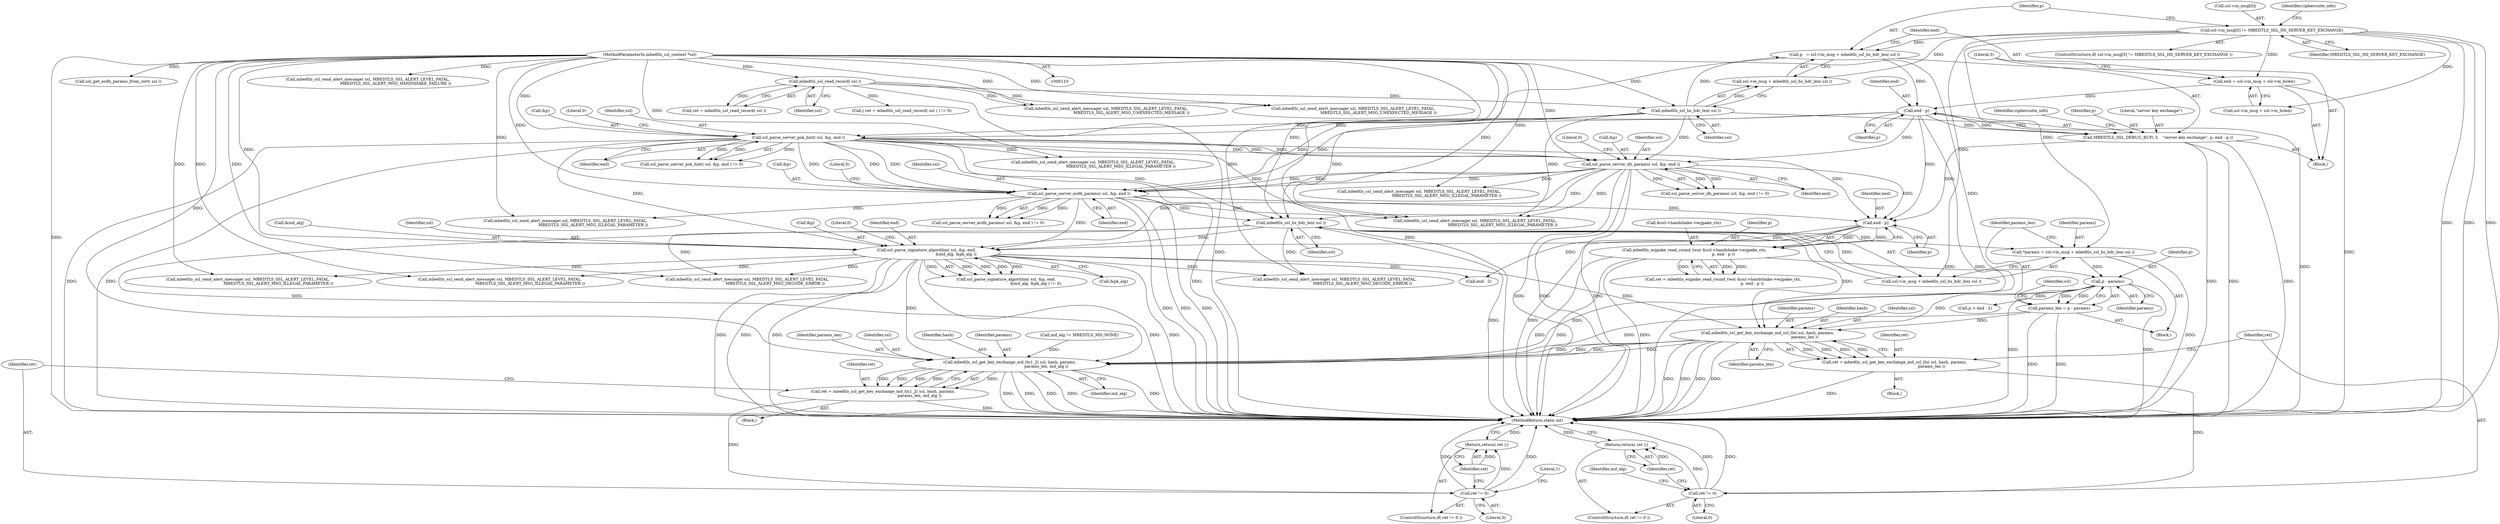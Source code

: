 digraph "0_mbedtls_027f84c69f4ef30c0693832a6c396ef19e563ca1@pointer" {
"1000625" [label="(Call,mbedtls_ssl_get_key_exchange_md_ssl_tls( ssl, hash, params,\n                                                           params_len ))"];
"1000482" [label="(Call,mbedtls_ssl_hs_hdr_len( ssl ))"];
"1000274" [label="(Call,mbedtls_ssl_hs_hdr_len( ssl ))"];
"1000205" [label="(Call,mbedtls_ssl_read_record( ssl ))"];
"1000111" [label="(MethodParameterIn,mbedtls_ssl_context *ssl)"];
"1000363" [label="(Call,ssl_parse_server_dh_params( ssl, &p, end ))"];
"1000319" [label="(Call,ssl_parse_server_psk_hint( ssl, &p, end ))"];
"1000289" [label="(Call,end - p)"];
"1000276" [label="(Call,end = ssl->in_msg + ssl->in_hslen)"];
"1000232" [label="(Call,ssl->in_msg[0] != MBEDTLS_SSL_HS_SERVER_KEY_EXCHANGE)"];
"1000268" [label="(Call,p   = ssl->in_msg + mbedtls_ssl_hs_hdr_len( ssl ))"];
"1000401" [label="(Call,ssl_parse_server_ecdh_params( ssl, &p, end ))"];
"1000499" [label="(Call,ssl_parse_signature_algorithm( ssl, &p, end,\n                                               &md_alg, &pk_alg ))"];
"1000435" [label="(Call,end - p)"];
"1000285" [label="(Call,MBEDTLS_SSL_DEBUG_BUF( 3,   \"server key exchange\", p, end - p ))"];
"1000487" [label="(Call,p - params)"];
"1000427" [label="(Call,mbedtls_ecjpake_read_round_two( &ssl->handshake->ecjpake_ctx,\n                                              p, end - p ))"];
"1000476" [label="(Call,*params = ssl->in_msg + mbedtls_ssl_hs_hdr_len( ssl ))"];
"1000485" [label="(Call,params_len = p - params)"];
"1000623" [label="(Call,ret = mbedtls_ssl_get_key_exchange_md_ssl_tls( ssl, hash, params,\n                                                           params_len ))"];
"1000631" [label="(Call,ret != 0)"];
"1000634" [label="(Return,return( ret );)"];
"1000647" [label="(Call,mbedtls_ssl_get_key_exchange_md_tls1_2( ssl, hash, params,\n                                                          params_len, md_alg ))"];
"1000645" [label="(Call,ret = mbedtls_ssl_get_key_exchange_md_tls1_2( ssl, hash, params,\n                                                          params_len, md_alg ))"];
"1000654" [label="(Call,ret != 0)"];
"1000657" [label="(Return,return( ret );)"];
"1000205" [label="(Call,mbedtls_ssl_read_record( ssl ))"];
"1000287" [label="(Literal,\"server key exchange\")"];
"1000499" [label="(Call,ssl_parse_signature_algorithm( ssl, &p, end,\n                                               &md_alg, &pk_alg ))"];
"1000373" [label="(Call,mbedtls_ssl_send_alert_message( ssl, MBEDTLS_SSL_ALERT_LEVEL_FATAL,\n                                            MBEDTLS_SSL_ALERT_MSG_ILLEGAL_PARAMETER ))"];
"1000320" [label="(Identifier,ssl)"];
"1000656" [label="(Literal,0)"];
"1000630" [label="(ControlStructure,if( ret != 0 ))"];
"1000463" [label="(Block,)"];
"1000625" [label="(Call,mbedtls_ssl_get_key_exchange_md_ssl_tls( ssl, hash, params,\n                                                           params_len ))"];
"1000631" [label="(Call,ret != 0)"];
"1000628" [label="(Identifier,params)"];
"1000646" [label="(Identifier,ret)"];
"1000276" [label="(Call,end = ssl->in_msg + ssl->in_hslen)"];
"1000425" [label="(Call,ret = mbedtls_ecjpake_read_round_two( &ssl->handshake->ecjpake_ctx,\n                                              p, end - p ))"];
"1000478" [label="(Call,ssl->in_msg + mbedtls_ssl_hs_hdr_len( ssl ))"];
"1000290" [label="(Identifier,end)"];
"1000363" [label="(Call,ssl_parse_server_dh_params( ssl, &p, end ))"];
"1000329" [label="(Call,mbedtls_ssl_send_alert_message( ssl, MBEDTLS_SSL_ALERT_LEVEL_FATAL,\n                                            MBEDTLS_SSL_ALERT_MSG_ILLEGAL_PARAMETER ))"];
"1000291" [label="(Identifier,p)"];
"1000498" [label="(Call,ssl_parse_signature_algorithm( ssl, &p, end,\n                                               &md_alg, &pk_alg ) != 0)"];
"1000482" [label="(Call,mbedtls_ssl_hs_hdr_len( ssl ))"];
"1000632" [label="(Identifier,ret)"];
"1000172" [label="(Call,ssl_get_ecdh_params_from_cert( ssl ))"];
"1000488" [label="(Identifier,p)"];
"1000368" [label="(Literal,0)"];
"1000447" [label="(Call,mbedtls_ssl_send_alert_message( ssl, MBEDTLS_SSL_ALERT_LEVEL_FATAL,\n                                            MBEDTLS_SSL_ALERT_MSG_ILLEGAL_PARAMETER ))"];
"1000624" [label="(Identifier,ret)"];
"1000647" [label="(Call,mbedtls_ssl_get_key_exchange_md_tls1_2( ssl, hash, params,\n                                                          params_len, md_alg ))"];
"1000501" [label="(Call,&p)"];
"1000401" [label="(Call,ssl_parse_server_ecdh_params( ssl, &p, end ))"];
"1000321" [label="(Call,&p)"];
"1000565" [label="(Call,p > end - 2)"];
"1000633" [label="(Literal,0)"];
"1000203" [label="(Call,ret = mbedtls_ssl_read_record( ssl ))"];
"1000296" [label="(Identifier,ciphersuite_info)"];
"1000657" [label="(Return,return( ret );)"];
"1000367" [label="(Identifier,end)"];
"1000225" [label="(Call,mbedtls_ssl_send_alert_message( ssl, MBEDTLS_SSL_ALERT_LEVEL_FATAL,\n                                        MBEDTLS_SSL_ALERT_MSG_UNEXPECTED_MESSAGE ))"];
"1000477" [label="(Identifier,params)"];
"1000493" [label="(Identifier,ssl)"];
"1000323" [label="(Identifier,end)"];
"1000476" [label="(Call,*params = ssl->in_msg + mbedtls_ssl_hs_hdr_len( ssl ))"];
"1000655" [label="(Identifier,ret)"];
"1000658" [label="(Identifier,ret)"];
"1000437" [label="(Identifier,p)"];
"1000641" [label="(Block,)"];
"1000285" [label="(Call,MBEDTLS_SSL_DEBUG_BUF( 3,   \"server key exchange\", p, end - p ))"];
"1000288" [label="(Identifier,p)"];
"1000635" [label="(Identifier,ret)"];
"1000629" [label="(Identifier,params_len)"];
"1000232" [label="(Call,ssl->in_msg[0] != MBEDTLS_SSL_HS_SERVER_KEY_EXCHANGE)"];
"1000238" [label="(Identifier,MBEDTLS_SSL_HS_SERVER_KEY_EXCHANGE)"];
"1000619" [label="(Block,)"];
"1000567" [label="(Call,end - 2)"];
"1000400" [label="(Call,ssl_parse_server_ecdh_params( ssl, &p, end ) != 0)"];
"1000649" [label="(Identifier,hash)"];
"1000662" [label="(Literal,1)"];
"1000268" [label="(Call,p   = ssl->in_msg + mbedtls_ssl_hs_hdr_len( ssl ))"];
"1000274" [label="(Call,mbedtls_ssl_hs_hdr_len( ssl ))"];
"1000486" [label="(Identifier,params_len)"];
"1000362" [label="(Call,ssl_parse_server_dh_params( ssl, &p, end ) != 0)"];
"1000402" [label="(Identifier,ssl)"];
"1000485" [label="(Call,params_len = p - params)"];
"1000506" [label="(Call,&pk_alg)"];
"1000508" [label="(Literal,0)"];
"1000604" [label="(Call,mbedtls_ssl_send_alert_message( ssl, MBEDTLS_SSL_ALERT_LEVEL_FATAL,\n                                            MBEDTLS_SSL_ALERT_MSG_DECODE_ERROR ))"];
"1000503" [label="(Identifier,end)"];
"1000206" [label="(Identifier,ssl)"];
"1000233" [label="(Call,ssl->in_msg[0])"];
"1000277" [label="(Identifier,end)"];
"1000427" [label="(Call,mbedtls_ecjpake_read_round_two( &ssl->handshake->ecjpake_ctx,\n                                              p, end - p ))"];
"1000411" [label="(Call,mbedtls_ssl_send_alert_message( ssl, MBEDTLS_SSL_ALERT_LEVEL_FATAL,\n                                            MBEDTLS_SSL_ALERT_MSG_ILLEGAL_PARAMETER ))"];
"1000262" [label="(Call,mbedtls_ssl_send_alert_message( ssl, MBEDTLS_SSL_ALERT_LEVEL_FATAL,\n                                        MBEDTLS_SSL_ALERT_MSG_UNEXPECTED_MESSAGE ))"];
"1000180" [label="(Call,mbedtls_ssl_send_alert_message( ssl, MBEDTLS_SSL_ALERT_LEVEL_FATAL,\n                                            MBEDTLS_SSL_ALERT_MSG_HANDSHAKE_FAILURE ))"];
"1000244" [label="(Identifier,ciphersuite_info)"];
"1000436" [label="(Identifier,end)"];
"1000634" [label="(Return,return( ret );)"];
"1000319" [label="(Call,ssl_parse_server_psk_hint( ssl, &p, end ))"];
"1000231" [label="(ControlStructure,if( ssl->in_msg[0] != MBEDTLS_SSL_HS_SERVER_KEY_EXCHANGE ))"];
"1000639" [label="(Identifier,md_alg)"];
"1000286" [label="(Literal,3)"];
"1000623" [label="(Call,ret = mbedtls_ssl_get_key_exchange_md_ssl_tls( ssl, hash, params,\n                                                           params_len ))"];
"1000645" [label="(Call,ret = mbedtls_ssl_get_key_exchange_md_tls1_2( ssl, hash, params,\n                                                          params_len, md_alg ))"];
"1000653" [label="(ControlStructure,if( ret != 0 ))"];
"1000574" [label="(Call,mbedtls_ssl_send_alert_message( ssl, MBEDTLS_SSL_ALERT_LEVEL_FATAL,\n                                            MBEDTLS_SSL_ALERT_MSG_DECODE_ERROR ))"];
"1000403" [label="(Call,&p)"];
"1000434" [label="(Identifier,p)"];
"1000269" [label="(Identifier,p)"];
"1000528" [label="(Call,mbedtls_ssl_send_alert_message( ssl, MBEDTLS_SSL_ALERT_LEVEL_FATAL,\n                                                MBEDTLS_SSL_ALERT_MSG_ILLEGAL_PARAMETER ))"];
"1000112" [label="(Block,)"];
"1000650" [label="(Identifier,params)"];
"1000275" [label="(Identifier,ssl)"];
"1000318" [label="(Call,ssl_parse_server_psk_hint( ssl, &p, end ) != 0)"];
"1000278" [label="(Call,ssl->in_msg + ssl->in_hslen)"];
"1000365" [label="(Call,&p)"];
"1000489" [label="(Identifier,params)"];
"1000638" [label="(Call,md_alg != MBEDTLS_MD_NONE)"];
"1000504" [label="(Call,&md_alg)"];
"1000651" [label="(Identifier,params_len)"];
"1000364" [label="(Identifier,ssl)"];
"1000483" [label="(Identifier,ssl)"];
"1000270" [label="(Call,ssl->in_msg + mbedtls_ssl_hs_hdr_len( ssl ))"];
"1000202" [label="(Call,( ret = mbedtls_ssl_read_record( ssl ) ) != 0)"];
"1000627" [label="(Identifier,hash)"];
"1000654" [label="(Call,ret != 0)"];
"1000406" [label="(Literal,0)"];
"1000405" [label="(Identifier,end)"];
"1000324" [label="(Literal,0)"];
"1000435" [label="(Call,end - p)"];
"1000289" [label="(Call,end - p)"];
"1000428" [label="(Call,&ssl->handshake->ecjpake_ctx)"];
"1000760" [label="(MethodReturn,static int)"];
"1000487" [label="(Call,p - params)"];
"1000648" [label="(Identifier,ssl)"];
"1000500" [label="(Identifier,ssl)"];
"1000626" [label="(Identifier,ssl)"];
"1000513" [label="(Call,mbedtls_ssl_send_alert_message( ssl, MBEDTLS_SSL_ALERT_LEVEL_FATAL,\n                                                MBEDTLS_SSL_ALERT_MSG_ILLEGAL_PARAMETER ))"];
"1000111" [label="(MethodParameterIn,mbedtls_ssl_context *ssl)"];
"1000652" [label="(Identifier,md_alg)"];
"1000625" -> "1000623"  [label="AST: "];
"1000625" -> "1000629"  [label="CFG: "];
"1000626" -> "1000625"  [label="AST: "];
"1000627" -> "1000625"  [label="AST: "];
"1000628" -> "1000625"  [label="AST: "];
"1000629" -> "1000625"  [label="AST: "];
"1000623" -> "1000625"  [label="CFG: "];
"1000625" -> "1000760"  [label="DDG: "];
"1000625" -> "1000760"  [label="DDG: "];
"1000625" -> "1000760"  [label="DDG: "];
"1000625" -> "1000760"  [label="DDG: "];
"1000625" -> "1000623"  [label="DDG: "];
"1000625" -> "1000623"  [label="DDG: "];
"1000625" -> "1000623"  [label="DDG: "];
"1000625" -> "1000623"  [label="DDG: "];
"1000482" -> "1000625"  [label="DDG: "];
"1000499" -> "1000625"  [label="DDG: "];
"1000111" -> "1000625"  [label="DDG: "];
"1000487" -> "1000625"  [label="DDG: "];
"1000485" -> "1000625"  [label="DDG: "];
"1000625" -> "1000647"  [label="DDG: "];
"1000625" -> "1000647"  [label="DDG: "];
"1000625" -> "1000647"  [label="DDG: "];
"1000625" -> "1000647"  [label="DDG: "];
"1000482" -> "1000478"  [label="AST: "];
"1000482" -> "1000483"  [label="CFG: "];
"1000483" -> "1000482"  [label="AST: "];
"1000478" -> "1000482"  [label="CFG: "];
"1000482" -> "1000760"  [label="DDG: "];
"1000482" -> "1000476"  [label="DDG: "];
"1000482" -> "1000478"  [label="DDG: "];
"1000274" -> "1000482"  [label="DDG: "];
"1000363" -> "1000482"  [label="DDG: "];
"1000401" -> "1000482"  [label="DDG: "];
"1000319" -> "1000482"  [label="DDG: "];
"1000111" -> "1000482"  [label="DDG: "];
"1000482" -> "1000499"  [label="DDG: "];
"1000482" -> "1000574"  [label="DDG: "];
"1000482" -> "1000604"  [label="DDG: "];
"1000482" -> "1000647"  [label="DDG: "];
"1000274" -> "1000270"  [label="AST: "];
"1000274" -> "1000275"  [label="CFG: "];
"1000275" -> "1000274"  [label="AST: "];
"1000270" -> "1000274"  [label="CFG: "];
"1000274" -> "1000760"  [label="DDG: "];
"1000274" -> "1000268"  [label="DDG: "];
"1000274" -> "1000270"  [label="DDG: "];
"1000205" -> "1000274"  [label="DDG: "];
"1000111" -> "1000274"  [label="DDG: "];
"1000274" -> "1000319"  [label="DDG: "];
"1000274" -> "1000363"  [label="DDG: "];
"1000274" -> "1000401"  [label="DDG: "];
"1000274" -> "1000447"  [label="DDG: "];
"1000205" -> "1000203"  [label="AST: "];
"1000205" -> "1000206"  [label="CFG: "];
"1000206" -> "1000205"  [label="AST: "];
"1000203" -> "1000205"  [label="CFG: "];
"1000205" -> "1000760"  [label="DDG: "];
"1000205" -> "1000202"  [label="DDG: "];
"1000205" -> "1000203"  [label="DDG: "];
"1000111" -> "1000205"  [label="DDG: "];
"1000205" -> "1000225"  [label="DDG: "];
"1000205" -> "1000262"  [label="DDG: "];
"1000111" -> "1000110"  [label="AST: "];
"1000111" -> "1000760"  [label="DDG: "];
"1000111" -> "1000172"  [label="DDG: "];
"1000111" -> "1000180"  [label="DDG: "];
"1000111" -> "1000225"  [label="DDG: "];
"1000111" -> "1000262"  [label="DDG: "];
"1000111" -> "1000319"  [label="DDG: "];
"1000111" -> "1000329"  [label="DDG: "];
"1000111" -> "1000363"  [label="DDG: "];
"1000111" -> "1000373"  [label="DDG: "];
"1000111" -> "1000401"  [label="DDG: "];
"1000111" -> "1000411"  [label="DDG: "];
"1000111" -> "1000447"  [label="DDG: "];
"1000111" -> "1000499"  [label="DDG: "];
"1000111" -> "1000513"  [label="DDG: "];
"1000111" -> "1000528"  [label="DDG: "];
"1000111" -> "1000574"  [label="DDG: "];
"1000111" -> "1000604"  [label="DDG: "];
"1000111" -> "1000647"  [label="DDG: "];
"1000363" -> "1000362"  [label="AST: "];
"1000363" -> "1000367"  [label="CFG: "];
"1000364" -> "1000363"  [label="AST: "];
"1000365" -> "1000363"  [label="AST: "];
"1000367" -> "1000363"  [label="AST: "];
"1000368" -> "1000363"  [label="CFG: "];
"1000363" -> "1000760"  [label="DDG: "];
"1000363" -> "1000760"  [label="DDG: "];
"1000363" -> "1000760"  [label="DDG: "];
"1000363" -> "1000362"  [label="DDG: "];
"1000363" -> "1000362"  [label="DDG: "];
"1000363" -> "1000362"  [label="DDG: "];
"1000319" -> "1000363"  [label="DDG: "];
"1000319" -> "1000363"  [label="DDG: "];
"1000319" -> "1000363"  [label="DDG: "];
"1000289" -> "1000363"  [label="DDG: "];
"1000363" -> "1000373"  [label="DDG: "];
"1000363" -> "1000401"  [label="DDG: "];
"1000363" -> "1000401"  [label="DDG: "];
"1000363" -> "1000401"  [label="DDG: "];
"1000363" -> "1000435"  [label="DDG: "];
"1000363" -> "1000447"  [label="DDG: "];
"1000363" -> "1000499"  [label="DDG: "];
"1000319" -> "1000318"  [label="AST: "];
"1000319" -> "1000323"  [label="CFG: "];
"1000320" -> "1000319"  [label="AST: "];
"1000321" -> "1000319"  [label="AST: "];
"1000323" -> "1000319"  [label="AST: "];
"1000324" -> "1000319"  [label="CFG: "];
"1000319" -> "1000760"  [label="DDG: "];
"1000319" -> "1000760"  [label="DDG: "];
"1000319" -> "1000760"  [label="DDG: "];
"1000319" -> "1000318"  [label="DDG: "];
"1000319" -> "1000318"  [label="DDG: "];
"1000319" -> "1000318"  [label="DDG: "];
"1000289" -> "1000319"  [label="DDG: "];
"1000319" -> "1000329"  [label="DDG: "];
"1000319" -> "1000401"  [label="DDG: "];
"1000319" -> "1000401"  [label="DDG: "];
"1000319" -> "1000401"  [label="DDG: "];
"1000319" -> "1000435"  [label="DDG: "];
"1000319" -> "1000447"  [label="DDG: "];
"1000319" -> "1000499"  [label="DDG: "];
"1000289" -> "1000285"  [label="AST: "];
"1000289" -> "1000291"  [label="CFG: "];
"1000290" -> "1000289"  [label="AST: "];
"1000291" -> "1000289"  [label="AST: "];
"1000285" -> "1000289"  [label="CFG: "];
"1000289" -> "1000760"  [label="DDG: "];
"1000289" -> "1000285"  [label="DDG: "];
"1000289" -> "1000285"  [label="DDG: "];
"1000276" -> "1000289"  [label="DDG: "];
"1000268" -> "1000289"  [label="DDG: "];
"1000289" -> "1000401"  [label="DDG: "];
"1000289" -> "1000435"  [label="DDG: "];
"1000276" -> "1000112"  [label="AST: "];
"1000276" -> "1000278"  [label="CFG: "];
"1000277" -> "1000276"  [label="AST: "];
"1000278" -> "1000276"  [label="AST: "];
"1000286" -> "1000276"  [label="CFG: "];
"1000276" -> "1000760"  [label="DDG: "];
"1000232" -> "1000276"  [label="DDG: "];
"1000232" -> "1000231"  [label="AST: "];
"1000232" -> "1000238"  [label="CFG: "];
"1000233" -> "1000232"  [label="AST: "];
"1000238" -> "1000232"  [label="AST: "];
"1000244" -> "1000232"  [label="CFG: "];
"1000269" -> "1000232"  [label="CFG: "];
"1000232" -> "1000760"  [label="DDG: "];
"1000232" -> "1000760"  [label="DDG: "];
"1000232" -> "1000760"  [label="DDG: "];
"1000232" -> "1000268"  [label="DDG: "];
"1000232" -> "1000270"  [label="DDG: "];
"1000232" -> "1000278"  [label="DDG: "];
"1000232" -> "1000476"  [label="DDG: "];
"1000232" -> "1000478"  [label="DDG: "];
"1000268" -> "1000112"  [label="AST: "];
"1000268" -> "1000270"  [label="CFG: "];
"1000269" -> "1000268"  [label="AST: "];
"1000270" -> "1000268"  [label="AST: "];
"1000277" -> "1000268"  [label="CFG: "];
"1000268" -> "1000760"  [label="DDG: "];
"1000401" -> "1000400"  [label="AST: "];
"1000401" -> "1000405"  [label="CFG: "];
"1000402" -> "1000401"  [label="AST: "];
"1000403" -> "1000401"  [label="AST: "];
"1000405" -> "1000401"  [label="AST: "];
"1000406" -> "1000401"  [label="CFG: "];
"1000401" -> "1000760"  [label="DDG: "];
"1000401" -> "1000760"  [label="DDG: "];
"1000401" -> "1000760"  [label="DDG: "];
"1000401" -> "1000400"  [label="DDG: "];
"1000401" -> "1000400"  [label="DDG: "];
"1000401" -> "1000400"  [label="DDG: "];
"1000401" -> "1000411"  [label="DDG: "];
"1000401" -> "1000435"  [label="DDG: "];
"1000401" -> "1000447"  [label="DDG: "];
"1000401" -> "1000499"  [label="DDG: "];
"1000499" -> "1000498"  [label="AST: "];
"1000499" -> "1000506"  [label="CFG: "];
"1000500" -> "1000499"  [label="AST: "];
"1000501" -> "1000499"  [label="AST: "];
"1000503" -> "1000499"  [label="AST: "];
"1000504" -> "1000499"  [label="AST: "];
"1000506" -> "1000499"  [label="AST: "];
"1000508" -> "1000499"  [label="CFG: "];
"1000499" -> "1000760"  [label="DDG: "];
"1000499" -> "1000760"  [label="DDG: "];
"1000499" -> "1000760"  [label="DDG: "];
"1000499" -> "1000760"  [label="DDG: "];
"1000499" -> "1000760"  [label="DDG: "];
"1000499" -> "1000498"  [label="DDG: "];
"1000499" -> "1000498"  [label="DDG: "];
"1000499" -> "1000498"  [label="DDG: "];
"1000499" -> "1000498"  [label="DDG: "];
"1000499" -> "1000498"  [label="DDG: "];
"1000435" -> "1000499"  [label="DDG: "];
"1000499" -> "1000513"  [label="DDG: "];
"1000499" -> "1000528"  [label="DDG: "];
"1000499" -> "1000567"  [label="DDG: "];
"1000499" -> "1000574"  [label="DDG: "];
"1000499" -> "1000604"  [label="DDG: "];
"1000499" -> "1000647"  [label="DDG: "];
"1000435" -> "1000427"  [label="AST: "];
"1000435" -> "1000437"  [label="CFG: "];
"1000436" -> "1000435"  [label="AST: "];
"1000437" -> "1000435"  [label="AST: "];
"1000427" -> "1000435"  [label="CFG: "];
"1000435" -> "1000760"  [label="DDG: "];
"1000435" -> "1000427"  [label="DDG: "];
"1000435" -> "1000427"  [label="DDG: "];
"1000285" -> "1000435"  [label="DDG: "];
"1000435" -> "1000567"  [label="DDG: "];
"1000285" -> "1000112"  [label="AST: "];
"1000286" -> "1000285"  [label="AST: "];
"1000287" -> "1000285"  [label="AST: "];
"1000288" -> "1000285"  [label="AST: "];
"1000296" -> "1000285"  [label="CFG: "];
"1000285" -> "1000760"  [label="DDG: "];
"1000285" -> "1000760"  [label="DDG: "];
"1000285" -> "1000760"  [label="DDG: "];
"1000487" -> "1000485"  [label="AST: "];
"1000487" -> "1000489"  [label="CFG: "];
"1000488" -> "1000487"  [label="AST: "];
"1000489" -> "1000487"  [label="AST: "];
"1000485" -> "1000487"  [label="CFG: "];
"1000487" -> "1000760"  [label="DDG: "];
"1000487" -> "1000760"  [label="DDG: "];
"1000487" -> "1000485"  [label="DDG: "];
"1000487" -> "1000485"  [label="DDG: "];
"1000427" -> "1000487"  [label="DDG: "];
"1000476" -> "1000487"  [label="DDG: "];
"1000487" -> "1000565"  [label="DDG: "];
"1000487" -> "1000647"  [label="DDG: "];
"1000427" -> "1000425"  [label="AST: "];
"1000428" -> "1000427"  [label="AST: "];
"1000434" -> "1000427"  [label="AST: "];
"1000425" -> "1000427"  [label="CFG: "];
"1000427" -> "1000760"  [label="DDG: "];
"1000427" -> "1000760"  [label="DDG: "];
"1000427" -> "1000760"  [label="DDG: "];
"1000427" -> "1000425"  [label="DDG: "];
"1000427" -> "1000425"  [label="DDG: "];
"1000427" -> "1000425"  [label="DDG: "];
"1000476" -> "1000463"  [label="AST: "];
"1000476" -> "1000478"  [label="CFG: "];
"1000477" -> "1000476"  [label="AST: "];
"1000478" -> "1000476"  [label="AST: "];
"1000486" -> "1000476"  [label="CFG: "];
"1000476" -> "1000760"  [label="DDG: "];
"1000485" -> "1000463"  [label="AST: "];
"1000486" -> "1000485"  [label="AST: "];
"1000493" -> "1000485"  [label="CFG: "];
"1000485" -> "1000760"  [label="DDG: "];
"1000485" -> "1000760"  [label="DDG: "];
"1000485" -> "1000647"  [label="DDG: "];
"1000623" -> "1000619"  [label="AST: "];
"1000624" -> "1000623"  [label="AST: "];
"1000632" -> "1000623"  [label="CFG: "];
"1000623" -> "1000760"  [label="DDG: "];
"1000623" -> "1000631"  [label="DDG: "];
"1000631" -> "1000630"  [label="AST: "];
"1000631" -> "1000633"  [label="CFG: "];
"1000632" -> "1000631"  [label="AST: "];
"1000633" -> "1000631"  [label="AST: "];
"1000635" -> "1000631"  [label="CFG: "];
"1000639" -> "1000631"  [label="CFG: "];
"1000631" -> "1000760"  [label="DDG: "];
"1000631" -> "1000760"  [label="DDG: "];
"1000631" -> "1000634"  [label="DDG: "];
"1000634" -> "1000630"  [label="AST: "];
"1000634" -> "1000635"  [label="CFG: "];
"1000635" -> "1000634"  [label="AST: "];
"1000760" -> "1000634"  [label="CFG: "];
"1000634" -> "1000760"  [label="DDG: "];
"1000635" -> "1000634"  [label="DDG: "];
"1000647" -> "1000645"  [label="AST: "];
"1000647" -> "1000652"  [label="CFG: "];
"1000648" -> "1000647"  [label="AST: "];
"1000649" -> "1000647"  [label="AST: "];
"1000650" -> "1000647"  [label="AST: "];
"1000651" -> "1000647"  [label="AST: "];
"1000652" -> "1000647"  [label="AST: "];
"1000645" -> "1000647"  [label="CFG: "];
"1000647" -> "1000760"  [label="DDG: "];
"1000647" -> "1000760"  [label="DDG: "];
"1000647" -> "1000760"  [label="DDG: "];
"1000647" -> "1000760"  [label="DDG: "];
"1000647" -> "1000760"  [label="DDG: "];
"1000647" -> "1000645"  [label="DDG: "];
"1000647" -> "1000645"  [label="DDG: "];
"1000647" -> "1000645"  [label="DDG: "];
"1000647" -> "1000645"  [label="DDG: "];
"1000647" -> "1000645"  [label="DDG: "];
"1000638" -> "1000647"  [label="DDG: "];
"1000645" -> "1000641"  [label="AST: "];
"1000646" -> "1000645"  [label="AST: "];
"1000655" -> "1000645"  [label="CFG: "];
"1000645" -> "1000760"  [label="DDG: "];
"1000645" -> "1000654"  [label="DDG: "];
"1000654" -> "1000653"  [label="AST: "];
"1000654" -> "1000656"  [label="CFG: "];
"1000655" -> "1000654"  [label="AST: "];
"1000656" -> "1000654"  [label="AST: "];
"1000658" -> "1000654"  [label="CFG: "];
"1000662" -> "1000654"  [label="CFG: "];
"1000654" -> "1000760"  [label="DDG: "];
"1000654" -> "1000760"  [label="DDG: "];
"1000654" -> "1000657"  [label="DDG: "];
"1000657" -> "1000653"  [label="AST: "];
"1000657" -> "1000658"  [label="CFG: "];
"1000658" -> "1000657"  [label="AST: "];
"1000760" -> "1000657"  [label="CFG: "];
"1000657" -> "1000760"  [label="DDG: "];
"1000658" -> "1000657"  [label="DDG: "];
}
